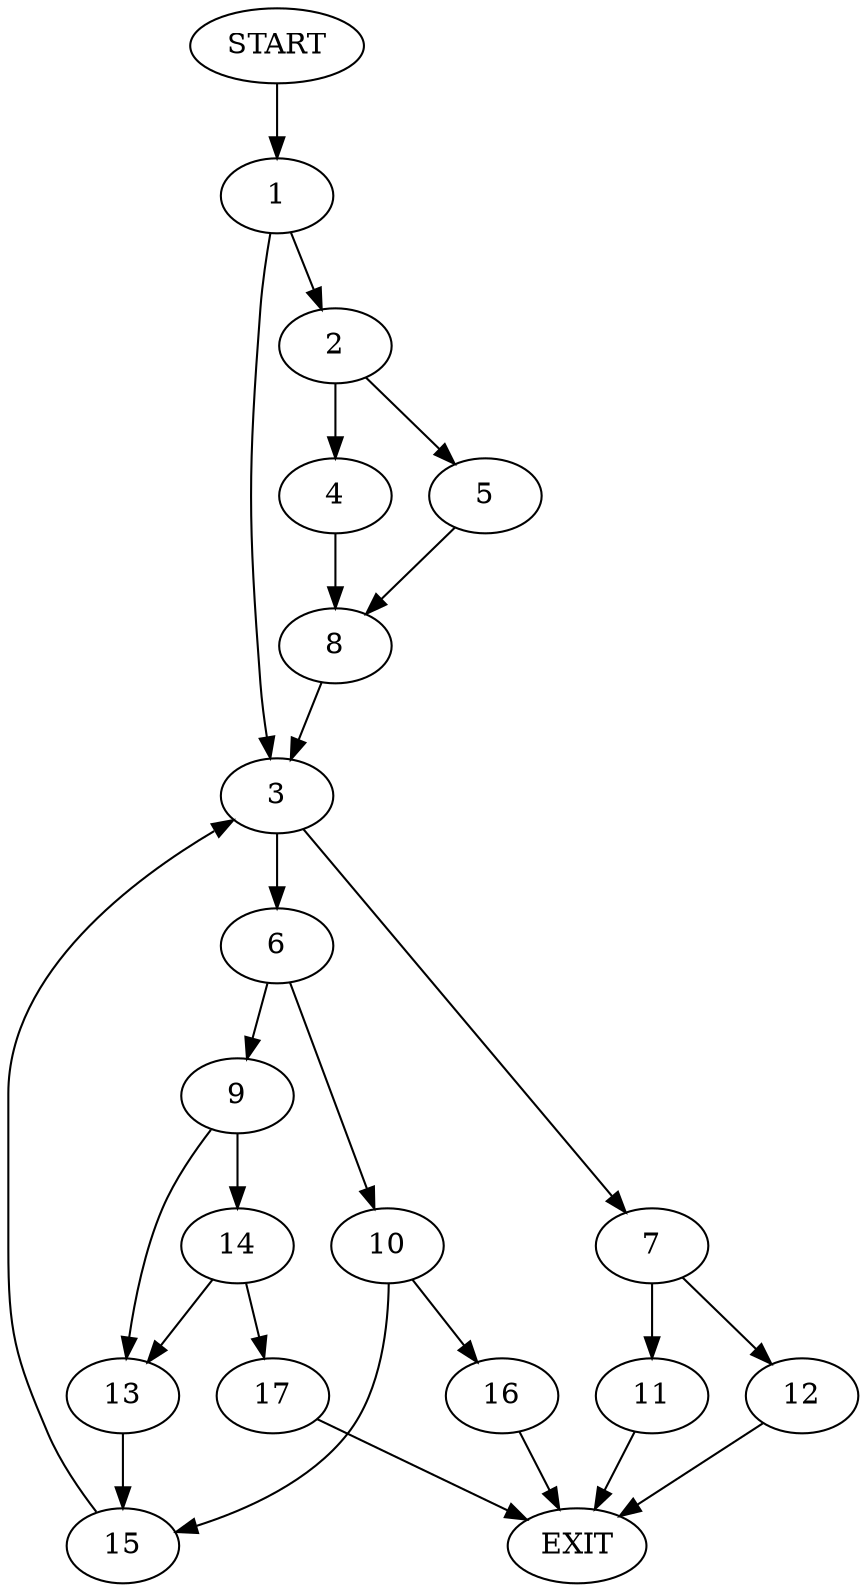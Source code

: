 digraph {
0 [label="START"]
18 [label="EXIT"]
0 -> 1
1 -> 2
1 -> 3
2 -> 4
2 -> 5
3 -> 6
3 -> 7
5 -> 8
4 -> 8
8 -> 3
6 -> 9
6 -> 10
7 -> 11
7 -> 12
9 -> 13
9 -> 14
10 -> 15
10 -> 16
16 -> 18
15 -> 3
14 -> 17
14 -> 13
13 -> 15
17 -> 18
12 -> 18
11 -> 18
}

